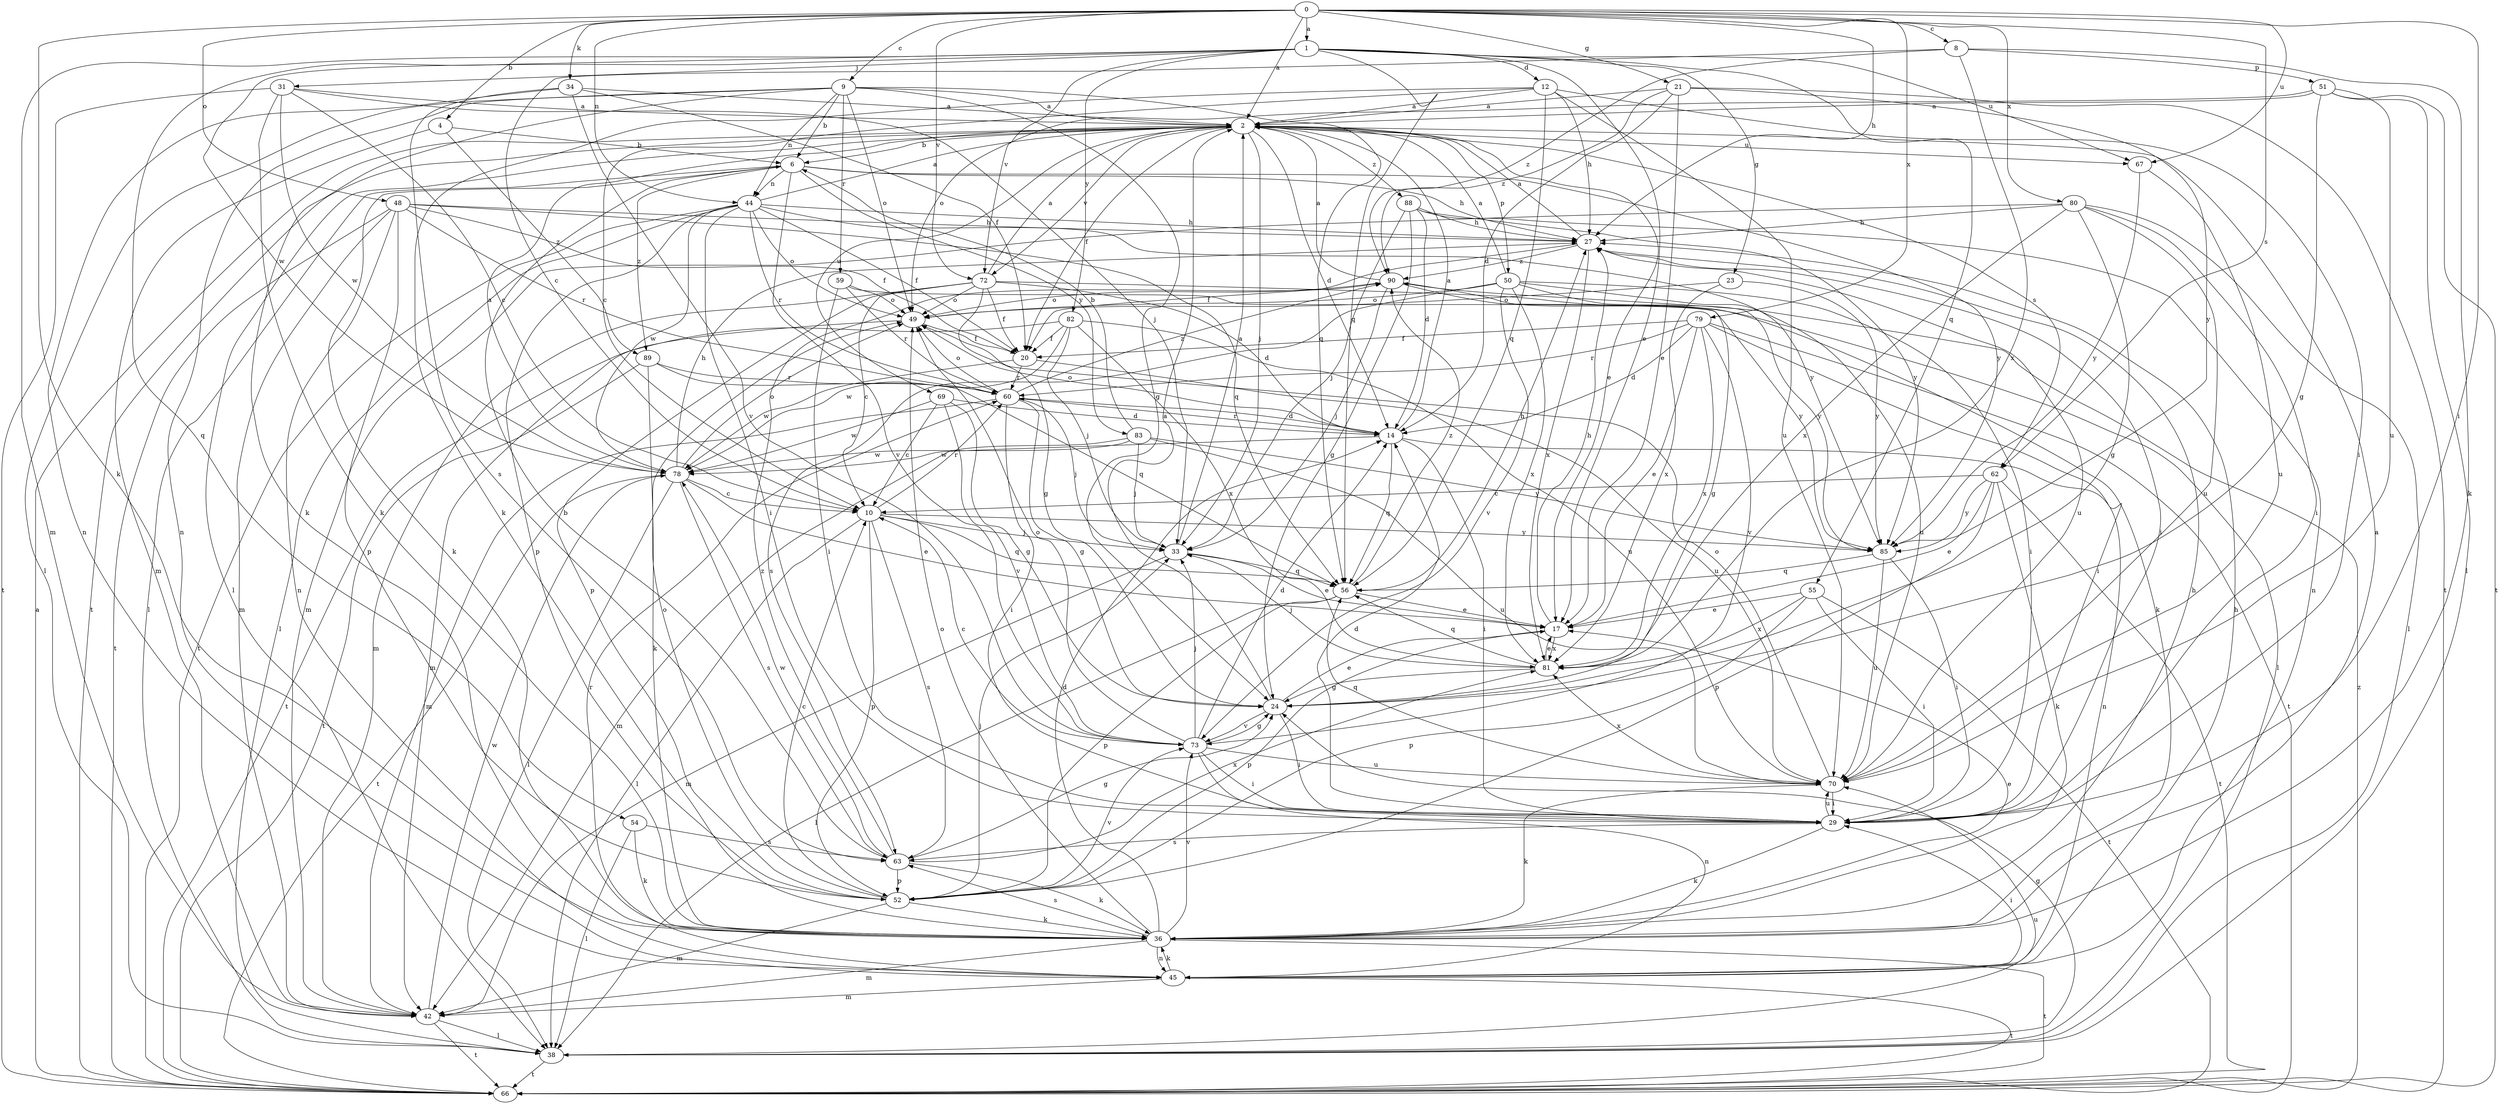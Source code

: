 strict digraph  {
0;
1;
2;
4;
6;
8;
9;
10;
12;
14;
17;
20;
21;
23;
24;
27;
29;
31;
33;
34;
36;
38;
42;
44;
45;
48;
49;
50;
51;
52;
54;
55;
56;
59;
60;
62;
63;
66;
67;
69;
70;
72;
73;
78;
79;
80;
81;
82;
83;
85;
88;
89;
90;
0 -> 1  [label=a];
0 -> 2  [label=a];
0 -> 4  [label=b];
0 -> 8  [label=c];
0 -> 9  [label=c];
0 -> 21  [label=g];
0 -> 27  [label=h];
0 -> 29  [label=i];
0 -> 34  [label=k];
0 -> 36  [label=k];
0 -> 44  [label=n];
0 -> 48  [label=o];
0 -> 62  [label=s];
0 -> 67  [label=u];
0 -> 72  [label=v];
0 -> 79  [label=x];
0 -> 80  [label=x];
1 -> 12  [label=d];
1 -> 17  [label=e];
1 -> 23  [label=g];
1 -> 31  [label=j];
1 -> 42  [label=m];
1 -> 54  [label=q];
1 -> 55  [label=q];
1 -> 56  [label=q];
1 -> 67  [label=u];
1 -> 72  [label=v];
1 -> 78  [label=w];
1 -> 82  [label=y];
2 -> 6  [label=b];
2 -> 14  [label=d];
2 -> 17  [label=e];
2 -> 20  [label=f];
2 -> 33  [label=j];
2 -> 38  [label=l];
2 -> 50  [label=p];
2 -> 62  [label=s];
2 -> 66  [label=t];
2 -> 67  [label=u];
2 -> 69  [label=u];
2 -> 72  [label=v];
2 -> 88  [label=z];
4 -> 6  [label=b];
4 -> 42  [label=m];
4 -> 89  [label=z];
6 -> 27  [label=h];
6 -> 36  [label=k];
6 -> 38  [label=l];
6 -> 44  [label=n];
6 -> 73  [label=v];
6 -> 83  [label=y];
6 -> 85  [label=y];
6 -> 89  [label=z];
8 -> 10  [label=c];
8 -> 36  [label=k];
8 -> 51  [label=p];
8 -> 81  [label=x];
8 -> 90  [label=z];
9 -> 2  [label=a];
9 -> 6  [label=b];
9 -> 24  [label=g];
9 -> 36  [label=k];
9 -> 38  [label=l];
9 -> 44  [label=n];
9 -> 45  [label=n];
9 -> 49  [label=o];
9 -> 56  [label=q];
9 -> 59  [label=r];
10 -> 33  [label=j];
10 -> 38  [label=l];
10 -> 52  [label=p];
10 -> 56  [label=q];
10 -> 60  [label=r];
10 -> 63  [label=s];
10 -> 85  [label=y];
12 -> 2  [label=a];
12 -> 10  [label=c];
12 -> 27  [label=h];
12 -> 29  [label=i];
12 -> 36  [label=k];
12 -> 56  [label=q];
12 -> 70  [label=u];
14 -> 2  [label=a];
14 -> 29  [label=i];
14 -> 45  [label=n];
14 -> 49  [label=o];
14 -> 56  [label=q];
14 -> 60  [label=r];
14 -> 78  [label=w];
17 -> 27  [label=h];
17 -> 52  [label=p];
17 -> 81  [label=x];
20 -> 60  [label=r];
20 -> 70  [label=u];
20 -> 78  [label=w];
21 -> 2  [label=a];
21 -> 14  [label=d];
21 -> 17  [label=e];
21 -> 66  [label=t];
21 -> 85  [label=y];
21 -> 90  [label=z];
23 -> 49  [label=o];
23 -> 81  [label=x];
23 -> 85  [label=y];
24 -> 2  [label=a];
24 -> 17  [label=e];
24 -> 29  [label=i];
24 -> 73  [label=v];
27 -> 2  [label=a];
27 -> 20  [label=f];
27 -> 29  [label=i];
27 -> 70  [label=u];
27 -> 81  [label=x];
27 -> 90  [label=z];
29 -> 14  [label=d];
29 -> 36  [label=k];
29 -> 63  [label=s];
29 -> 70  [label=u];
31 -> 2  [label=a];
31 -> 10  [label=c];
31 -> 33  [label=j];
31 -> 36  [label=k];
31 -> 66  [label=t];
31 -> 78  [label=w];
33 -> 2  [label=a];
33 -> 17  [label=e];
33 -> 42  [label=m];
33 -> 56  [label=q];
34 -> 2  [label=a];
34 -> 20  [label=f];
34 -> 45  [label=n];
34 -> 63  [label=s];
34 -> 73  [label=v];
36 -> 2  [label=a];
36 -> 14  [label=d];
36 -> 17  [label=e];
36 -> 27  [label=h];
36 -> 42  [label=m];
36 -> 45  [label=n];
36 -> 49  [label=o];
36 -> 63  [label=s];
36 -> 66  [label=t];
36 -> 73  [label=v];
38 -> 24  [label=g];
38 -> 66  [label=t];
38 -> 70  [label=u];
42 -> 38  [label=l];
42 -> 66  [label=t];
42 -> 78  [label=w];
44 -> 2  [label=a];
44 -> 20  [label=f];
44 -> 27  [label=h];
44 -> 29  [label=i];
44 -> 38  [label=l];
44 -> 49  [label=o];
44 -> 52  [label=p];
44 -> 60  [label=r];
44 -> 66  [label=t];
44 -> 78  [label=w];
44 -> 85  [label=y];
45 -> 27  [label=h];
45 -> 29  [label=i];
45 -> 36  [label=k];
45 -> 42  [label=m];
45 -> 60  [label=r];
45 -> 66  [label=t];
48 -> 20  [label=f];
48 -> 27  [label=h];
48 -> 42  [label=m];
48 -> 45  [label=n];
48 -> 52  [label=p];
48 -> 56  [label=q];
48 -> 60  [label=r];
48 -> 66  [label=t];
49 -> 20  [label=f];
49 -> 42  [label=m];
50 -> 2  [label=a];
50 -> 29  [label=i];
50 -> 49  [label=o];
50 -> 63  [label=s];
50 -> 70  [label=u];
50 -> 73  [label=v];
50 -> 81  [label=x];
50 -> 85  [label=y];
51 -> 2  [label=a];
51 -> 24  [label=g];
51 -> 38  [label=l];
51 -> 49  [label=o];
51 -> 66  [label=t];
51 -> 70  [label=u];
52 -> 10  [label=c];
52 -> 33  [label=j];
52 -> 36  [label=k];
52 -> 42  [label=m];
52 -> 49  [label=o];
52 -> 73  [label=v];
54 -> 36  [label=k];
54 -> 38  [label=l];
54 -> 63  [label=s];
55 -> 17  [label=e];
55 -> 29  [label=i];
55 -> 52  [label=p];
55 -> 66  [label=t];
55 -> 81  [label=x];
56 -> 17  [label=e];
56 -> 27  [label=h];
56 -> 38  [label=l];
56 -> 52  [label=p];
56 -> 90  [label=z];
59 -> 29  [label=i];
59 -> 49  [label=o];
59 -> 60  [label=r];
59 -> 85  [label=y];
60 -> 14  [label=d];
60 -> 24  [label=g];
60 -> 29  [label=i];
60 -> 33  [label=j];
60 -> 42  [label=m];
60 -> 49  [label=o];
60 -> 90  [label=z];
62 -> 10  [label=c];
62 -> 17  [label=e];
62 -> 36  [label=k];
62 -> 52  [label=p];
62 -> 66  [label=t];
62 -> 85  [label=y];
63 -> 6  [label=b];
63 -> 24  [label=g];
63 -> 36  [label=k];
63 -> 52  [label=p];
63 -> 78  [label=w];
63 -> 81  [label=x];
63 -> 90  [label=z];
66 -> 2  [label=a];
66 -> 90  [label=z];
67 -> 70  [label=u];
67 -> 85  [label=y];
69 -> 10  [label=c];
69 -> 14  [label=d];
69 -> 24  [label=g];
69 -> 73  [label=v];
69 -> 78  [label=w];
70 -> 29  [label=i];
70 -> 36  [label=k];
70 -> 49  [label=o];
70 -> 56  [label=q];
70 -> 81  [label=x];
72 -> 2  [label=a];
72 -> 10  [label=c];
72 -> 14  [label=d];
72 -> 20  [label=f];
72 -> 24  [label=g];
72 -> 38  [label=l];
72 -> 42  [label=m];
72 -> 49  [label=o];
72 -> 52  [label=p];
73 -> 10  [label=c];
73 -> 14  [label=d];
73 -> 24  [label=g];
73 -> 29  [label=i];
73 -> 33  [label=j];
73 -> 45  [label=n];
73 -> 49  [label=o];
73 -> 70  [label=u];
78 -> 2  [label=a];
78 -> 10  [label=c];
78 -> 17  [label=e];
78 -> 27  [label=h];
78 -> 38  [label=l];
78 -> 49  [label=o];
78 -> 63  [label=s];
78 -> 66  [label=t];
79 -> 14  [label=d];
79 -> 17  [label=e];
79 -> 20  [label=f];
79 -> 29  [label=i];
79 -> 60  [label=r];
79 -> 66  [label=t];
79 -> 73  [label=v];
79 -> 81  [label=x];
80 -> 24  [label=g];
80 -> 27  [label=h];
80 -> 29  [label=i];
80 -> 38  [label=l];
80 -> 42  [label=m];
80 -> 70  [label=u];
80 -> 81  [label=x];
81 -> 17  [label=e];
81 -> 24  [label=g];
81 -> 33  [label=j];
81 -> 56  [label=q];
82 -> 20  [label=f];
82 -> 33  [label=j];
82 -> 66  [label=t];
82 -> 70  [label=u];
82 -> 78  [label=w];
82 -> 81  [label=x];
83 -> 6  [label=b];
83 -> 33  [label=j];
83 -> 42  [label=m];
83 -> 70  [label=u];
83 -> 78  [label=w];
83 -> 85  [label=y];
85 -> 29  [label=i];
85 -> 56  [label=q];
85 -> 70  [label=u];
88 -> 14  [label=d];
88 -> 24  [label=g];
88 -> 27  [label=h];
88 -> 33  [label=j];
88 -> 45  [label=n];
88 -> 85  [label=y];
89 -> 36  [label=k];
89 -> 56  [label=q];
89 -> 60  [label=r];
89 -> 66  [label=t];
90 -> 2  [label=a];
90 -> 24  [label=g];
90 -> 33  [label=j];
90 -> 36  [label=k];
90 -> 49  [label=o];
}
